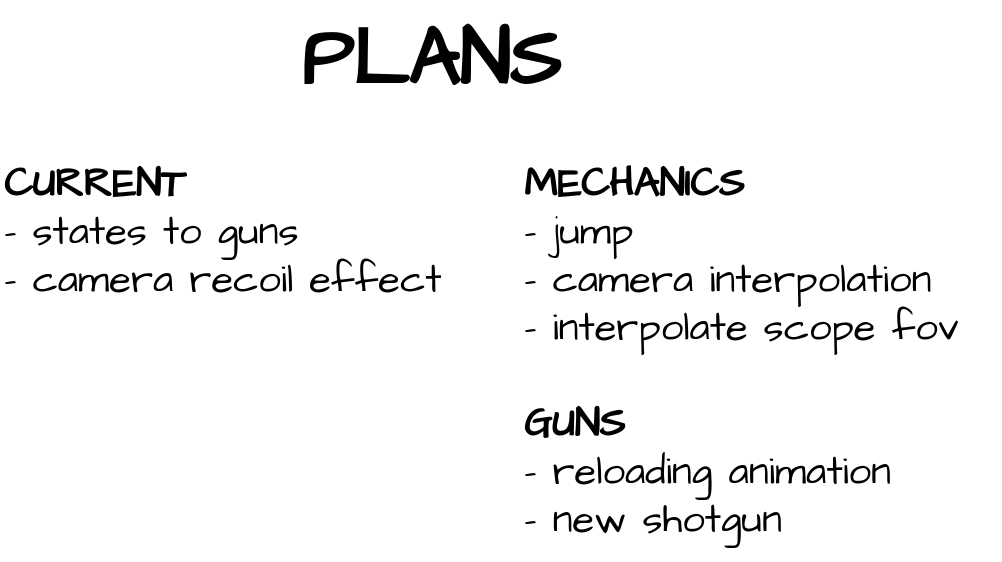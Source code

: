 <mxfile>
    <diagram id="gjKjIMiTYmDiEs1VnJWH" name="Page-1">
        <mxGraphModel dx="1566" dy="834" grid="1" gridSize="10" guides="1" tooltips="1" connect="1" arrows="1" fold="1" page="0" pageScale="1" pageWidth="850" pageHeight="1100" math="0" shadow="0">
            <root>
                <mxCell id="0"/>
                <mxCell id="1" parent="0"/>
                <mxCell id="9" value="&lt;b&gt;MECHANICS&lt;/b&gt;&lt;br&gt;- jump&lt;br&gt;- camera interpolation&lt;br&gt;- interpolate scope fov&lt;br&gt;&lt;br&gt;&lt;b&gt;GUNS&lt;br&gt;&lt;/b&gt;- reloading animation&lt;br&gt;- new shotgun" style="text;html=1;align=left;verticalAlign=middle;resizable=0;points=[];autosize=1;strokeColor=none;fillColor=none;fontSize=20;fontFamily=Architects Daughter;sketch=1;hachureGap=4;jiggle=2;curveFitting=1;fontSource=https%3A%2F%2Ffonts.googleapis.com%2Fcss%3Ffamily%3DArchitects%2BDaughter;" parent="1" vertex="1">
                    <mxGeometry x="-240" y="-240" width="240" height="210" as="geometry"/>
                </mxCell>
                <mxCell id="11" value="&lt;b&gt;CURRENT&lt;/b&gt;&lt;br&gt;- states to guns&lt;br&gt;- camera recoil effect" style="text;html=1;align=left;verticalAlign=middle;resizable=0;points=[];autosize=1;strokeColor=none;fillColor=none;fontSize=20;fontFamily=Architects Daughter;sketch=1;hachureGap=4;jiggle=2;curveFitting=1;fontSource=https%3A%2F%2Ffonts.googleapis.com%2Fcss%3Ffamily%3DArchitects%2BDaughter;" parent="1" vertex="1">
                    <mxGeometry x="-500" y="-240" width="240" height="90" as="geometry"/>
                </mxCell>
                <mxCell id="12" value="&lt;b&gt;&lt;font style=&quot;font-size: 40px;&quot;&gt;PLANS&lt;/font&gt;&lt;/b&gt;" style="text;html=1;align=center;verticalAlign=middle;resizable=0;points=[];autosize=1;strokeColor=none;fillColor=none;fontSize=20;fontFamily=Architects Daughter;sketch=1;hachureGap=4;jiggle=2;curveFitting=1;fontSource=https%3A%2F%2Ffonts.googleapis.com%2Fcss%3Ffamily%3DArchitects%2BDaughter;" parent="1" vertex="1">
                    <mxGeometry x="-360" y="-310" width="150" height="60" as="geometry"/>
                </mxCell>
            </root>
        </mxGraphModel>
    </diagram>
</mxfile>